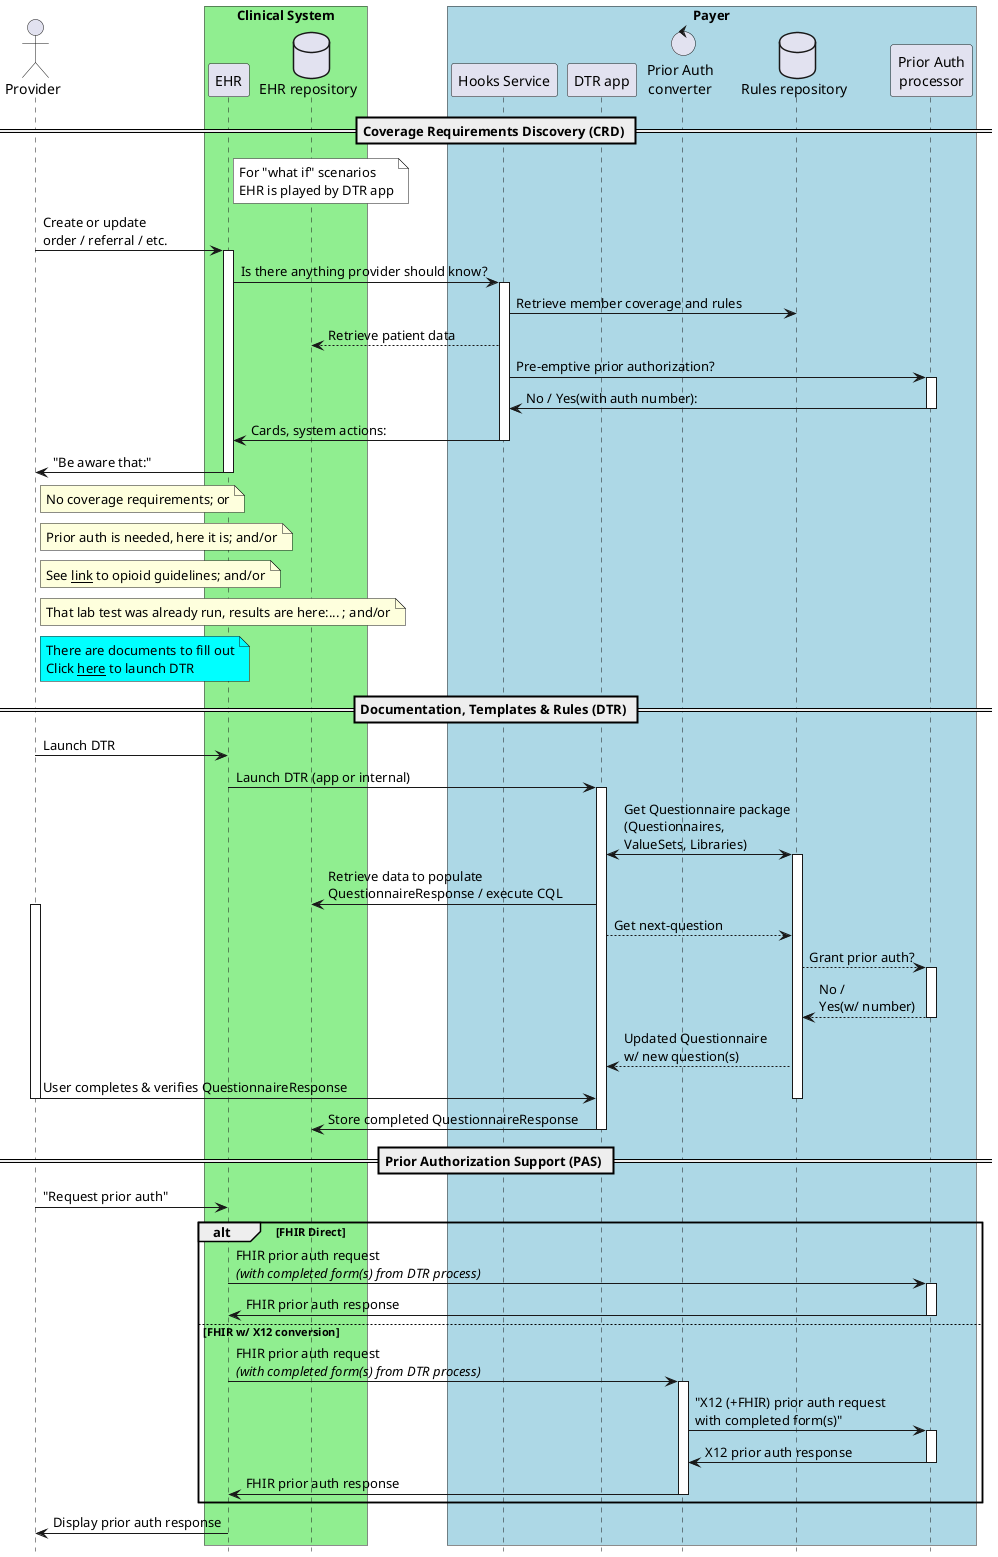 @startuml
hide footbox
actor "Provider"
box "Clinical System" #LightGreen
  participant EHR
  database "EHR repository"
end box
box "Payer" #LightBlue
  participant "Hooks Service"
  participant "DTR app"
  control converter as "Prior Auth\nconverter"
  database "Rules repository"
  participant processor as "Prior Auth\nprocessor"
end box

== Coverage Requirements Discovery (CRD) ==

note right of EHR #white
  For "what if" scenarios
  EHR is played by DTR app
end note
"Provider" -> "EHR" : Create or update\norder / referral / etc.
Activate EHR
  "EHR" -> "Hooks Service" : Is there anything provider should know? 
Activate "Hooks Service"
  "Hooks Service" -> "Rules repository" : Retrieve member coverage and rules
  "Hooks Service" --> "EHR repository" : Retrieve patient data
Deactivate "Rules repository"  
  "Hooks Service" -> processor : Pre-emptive prior authorization?
Activate processor
  "Hooks Service" <- processor : No / Yes(with auth number):
Deactivate processor
  "EHR" <- "Hooks Service" : Cards, system actions:
Deactivate "Hooks Service"
  "EHR" -> "Provider": "Be aware that:"
  note right of Provider: No coverage requirements; or
  note right of Provider: Prior auth is needed, here it is; and/or
  note right of Provider: See __link__ to opioid guidelines; and/or
  note right of Provider: That lab test was already run, results are here:... ; and/or
  note right of Provider #aqua
    There are documents to fill out
    Click __here__ to launch DTR
  end note
Deactivate EHR
== Documentation, Templates & Rules (DTR) ==
"Provider" -> "EHR": Launch DTR
  "EHR" -> "DTR app": Launch DTR (app or internal)
Activate "DTR app"
  "DTR app" <-> "Rules repository": Get Questionnaire package\n(Questionnaires,\nValueSets, Libraries)
Activate "Rules repository"
  "DTR app" -> "EHR repository": Retrieve data to populate\nQuestionnaireResponse / execute CQL
Activate Provider
  "DTR app" --> "Rules repository": Get next-question
  "Rules repository" --> processor : Grant prior auth?
Activate processor
  "Rules repository" <-- processor : No /\nYes(w/ number)
Deactivate processor
  "DTR app" <-- "Rules repository": Updated Questionnaire\nw/ new question(s)
  "DTR app" <- "Provider": User completes & verifies QuestionnaireResponse
Deactivate Provider
Deactivate "Rules repository"
  "DTR app" -> "EHR repository": Store completed QuestionnaireResponse
Deactivate "DTR app"
== Prior Authorization Support (PAS) ==
Provider -> EHR: "Request prior auth"
alt FHIR Direct
  EHR -> processor: FHIR prior auth request\n//(with completed form(s) from DTR process)//
Activate processor
  EHR <- processor: FHIR prior auth response
Deactivate processor
Else FHIR w/ X12 conversion
  EHR -> converter: FHIR prior auth request\n//(with completed form(s) from DTR process)//
Activate converter
  converter -> processor: "X12 (+FHIR) prior auth request\nwith completed form(s)"
Activate processor
  processor -> converter: X12 prior auth response
Deactivate processor
  converter -> EHR: FHIR prior auth response
Deactivate converter
End
EHR -> Provider: Display prior auth response
@enduml